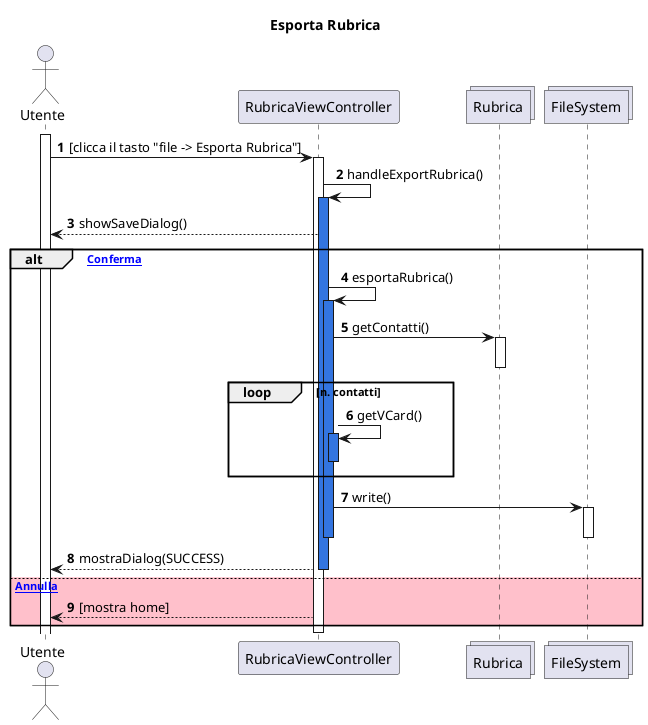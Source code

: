 @startuml EsportaRubrica
    title Esporta Rubrica
    autonumber

    actor Utente 
    participant RubricaViewController
    collections Rubrica
    collections FileSystem 

    activate Utente
    Utente->RubricaViewController:[clicca il tasto "file -> Esporta Rubrica"]
    activate RubricaViewController
    RubricaViewController -> RubricaViewController : handleExportRubrica()
    activate RubricaViewController #3375E0
    RubricaViewController --> Utente : showSaveDialog()
    alt [Conferma]
      RubricaViewController -> RubricaViewController : esportaRubrica()
      activate RubricaViewController #3375E0
      RubricaViewController -> Rubrica : getContatti()
      activate Rubrica
      deactivate Rubrica
        loop n. contatti
            RubricaViewController -> RubricaViewController : getVCard()
            activate RubricaViewController #3375E0
            deactivate RubricaViewController
        end
        RubricaViewController -> FileSystem : write()
        activate FileSystem
        deactivate FileSystem
        deactivate RubricaViewController
        RubricaViewController --> Utente : mostraDialog(SUCCESS)
        deactivate RubricaViewController

    else #pink [Annulla]
      RubricaViewController --> Utente : [mostra home]
    end
    deactivate RubricaViewController 
@enduml
